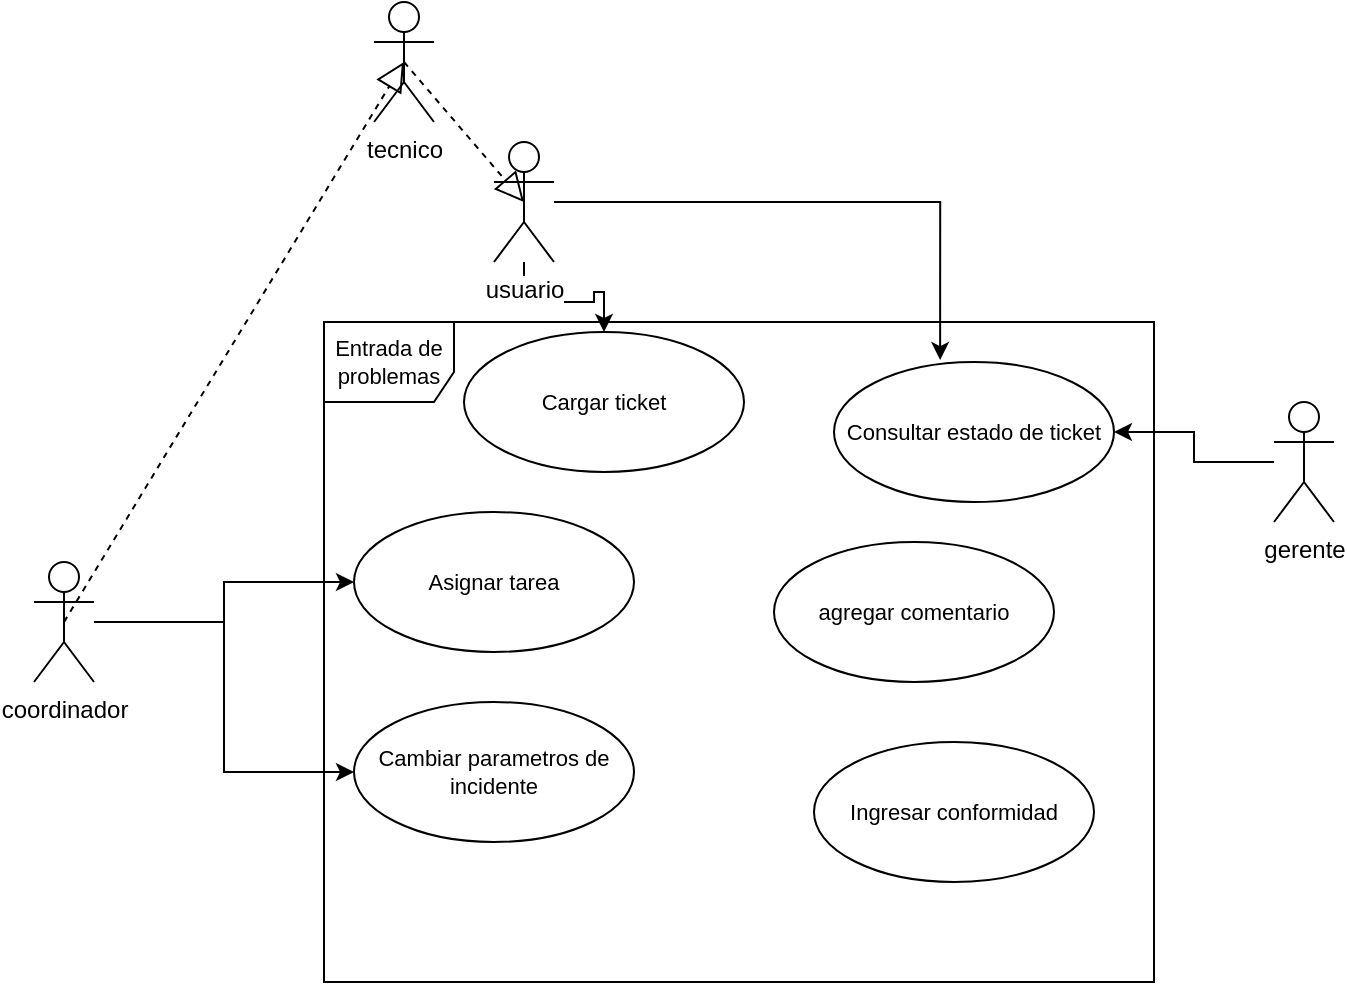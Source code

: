 <mxfile version="10.5.9" type="github"><diagram id="50DmC-RhtzTeFe8nhJ3n" name="Page-1"><mxGraphModel dx="834" dy="441" grid="1" gridSize="10" guides="1" tooltips="1" connect="1" arrows="1" fold="1" page="1" pageScale="1" pageWidth="827" pageHeight="1169" math="0" shadow="0"><root><mxCell id="0"/><mxCell id="1" parent="0"/><mxCell id="PebKHer2LllL0V6Fr6ir-1" value="tecnico&lt;br&gt;" style="shape=umlActor;verticalLabelPosition=bottom;labelBackgroundColor=#ffffff;verticalAlign=top;html=1;outlineConnect=0;" vertex="1" parent="1"><mxGeometry x="290" y="40" width="30" height="60" as="geometry"/></mxCell><mxCell id="PebKHer2LllL0V6Fr6ir-18" style="edgeStyle=orthogonalEdgeStyle;rounded=0;orthogonalLoop=1;jettySize=auto;html=1;fontSize=11;" edge="1" parent="1" source="PebKHer2LllL0V6Fr6ir-2" target="PebKHer2LllL0V6Fr6ir-16"><mxGeometry relative="1" as="geometry"/></mxCell><mxCell id="PebKHer2LllL0V6Fr6ir-2" value="gerente" style="shape=umlActor;verticalLabelPosition=bottom;labelBackgroundColor=#ffffff;verticalAlign=top;html=1;outlineConnect=0;" vertex="1" parent="1"><mxGeometry x="740" y="240" width="30" height="60" as="geometry"/></mxCell><mxCell id="PebKHer2LllL0V6Fr6ir-8" style="edgeStyle=orthogonalEdgeStyle;rounded=0;orthogonalLoop=1;jettySize=auto;html=1;entryX=0;entryY=0.5;entryDx=0;entryDy=0;fontSize=11;" edge="1" parent="1" source="PebKHer2LllL0V6Fr6ir-3" target="PebKHer2LllL0V6Fr6ir-7"><mxGeometry relative="1" as="geometry"/></mxCell><mxCell id="PebKHer2LllL0V6Fr6ir-11" style="edgeStyle=orthogonalEdgeStyle;rounded=0;orthogonalLoop=1;jettySize=auto;html=1;entryX=0;entryY=0.5;entryDx=0;entryDy=0;fontSize=11;" edge="1" parent="1" source="PebKHer2LllL0V6Fr6ir-3" target="PebKHer2LllL0V6Fr6ir-10"><mxGeometry relative="1" as="geometry"/></mxCell><mxCell id="PebKHer2LllL0V6Fr6ir-3" value="coordinador" style="shape=umlActor;verticalLabelPosition=bottom;labelBackgroundColor=#ffffff;verticalAlign=top;html=1;outlineConnect=0;" vertex="1" parent="1"><mxGeometry x="120" y="320" width="30" height="60" as="geometry"/></mxCell><mxCell id="PebKHer2LllL0V6Fr6ir-15" style="edgeStyle=orthogonalEdgeStyle;rounded=0;orthogonalLoop=1;jettySize=auto;html=1;entryX=0.5;entryY=0;entryDx=0;entryDy=0;fontSize=11;" edge="1" parent="1" source="PebKHer2LllL0V6Fr6ir-4" target="PebKHer2LllL0V6Fr6ir-6"><mxGeometry relative="1" as="geometry"/></mxCell><mxCell id="PebKHer2LllL0V6Fr6ir-22" style="edgeStyle=orthogonalEdgeStyle;rounded=0;orthogonalLoop=1;jettySize=auto;html=1;entryX=0.379;entryY=-0.014;entryDx=0;entryDy=0;entryPerimeter=0;fontSize=11;" edge="1" parent="1" source="PebKHer2LllL0V6Fr6ir-4" target="PebKHer2LllL0V6Fr6ir-16"><mxGeometry relative="1" as="geometry"/></mxCell><mxCell id="PebKHer2LllL0V6Fr6ir-4" value="usuario" style="shape=umlActor;verticalLabelPosition=bottom;labelBackgroundColor=#ffffff;verticalAlign=top;html=1;outlineConnect=0;" vertex="1" parent="1"><mxGeometry x="350" y="110" width="30" height="60" as="geometry"/></mxCell><mxCell id="PebKHer2LllL0V6Fr6ir-5" value="Entrada de problemas" style="shape=umlFrame;whiteSpace=wrap;html=1;width=65;height=40;fontSize=11;flipH=0;flipV=0;" vertex="1" parent="1"><mxGeometry x="265" y="200" width="415" height="330" as="geometry"/></mxCell><mxCell id="PebKHer2LllL0V6Fr6ir-6" value="Cargar ticket" style="ellipse;whiteSpace=wrap;html=1;fontSize=11;" vertex="1" parent="1"><mxGeometry x="335" y="205" width="140" height="70" as="geometry"/></mxCell><mxCell id="PebKHer2LllL0V6Fr6ir-7" value="Asignar tarea" style="ellipse;whiteSpace=wrap;html=1;fontSize=11;" vertex="1" parent="1"><mxGeometry x="280" y="295" width="140" height="70" as="geometry"/></mxCell><mxCell id="PebKHer2LllL0V6Fr6ir-10" value="Cambiar parametros de incidente&lt;br&gt;" style="ellipse;whiteSpace=wrap;html=1;fontSize=11;" vertex="1" parent="1"><mxGeometry x="280" y="390" width="140" height="70" as="geometry"/></mxCell><mxCell id="PebKHer2LllL0V6Fr6ir-14" value="" style="endArrow=block;dashed=1;endFill=0;endSize=12;html=1;fontSize=11;exitX=0.5;exitY=0.5;exitDx=0;exitDy=0;exitPerimeter=0;entryX=0.5;entryY=0.5;entryDx=0;entryDy=0;entryPerimeter=0;" edge="1" parent="1" source="PebKHer2LllL0V6Fr6ir-1" target="PebKHer2LllL0V6Fr6ir-4"><mxGeometry width="160" relative="1" as="geometry"><mxPoint x="90" y="150" as="sourcePoint"/><mxPoint x="405" y="70" as="targetPoint"/></mxGeometry></mxCell><mxCell id="PebKHer2LllL0V6Fr6ir-16" value="Consultar estado de ticket" style="ellipse;whiteSpace=wrap;html=1;fontSize=11;" vertex="1" parent="1"><mxGeometry x="520" y="220" width="140" height="70" as="geometry"/></mxCell><mxCell id="PebKHer2LllL0V6Fr6ir-17" value="agregar comentario" style="ellipse;whiteSpace=wrap;html=1;fontSize=11;" vertex="1" parent="1"><mxGeometry x="490" y="310" width="140" height="70" as="geometry"/></mxCell><mxCell id="PebKHer2LllL0V6Fr6ir-20" value="" style="endArrow=block;dashed=1;endFill=0;endSize=12;html=1;fontSize=11;exitX=0.5;exitY=0.5;exitDx=0;exitDy=0;exitPerimeter=0;entryX=0.5;entryY=0.5;entryDx=0;entryDy=0;entryPerimeter=0;" edge="1" parent="1" source="PebKHer2LllL0V6Fr6ir-3" target="PebKHer2LllL0V6Fr6ir-1"><mxGeometry width="160" relative="1" as="geometry"><mxPoint x="80" y="170" as="sourcePoint"/><mxPoint x="240" y="170" as="targetPoint"/></mxGeometry></mxCell><mxCell id="PebKHer2LllL0V6Fr6ir-23" value="Ingresar conformidad" style="ellipse;whiteSpace=wrap;html=1;fontSize=11;" vertex="1" parent="1"><mxGeometry x="510" y="410" width="140" height="70" as="geometry"/></mxCell></root></mxGraphModel></diagram></mxfile>